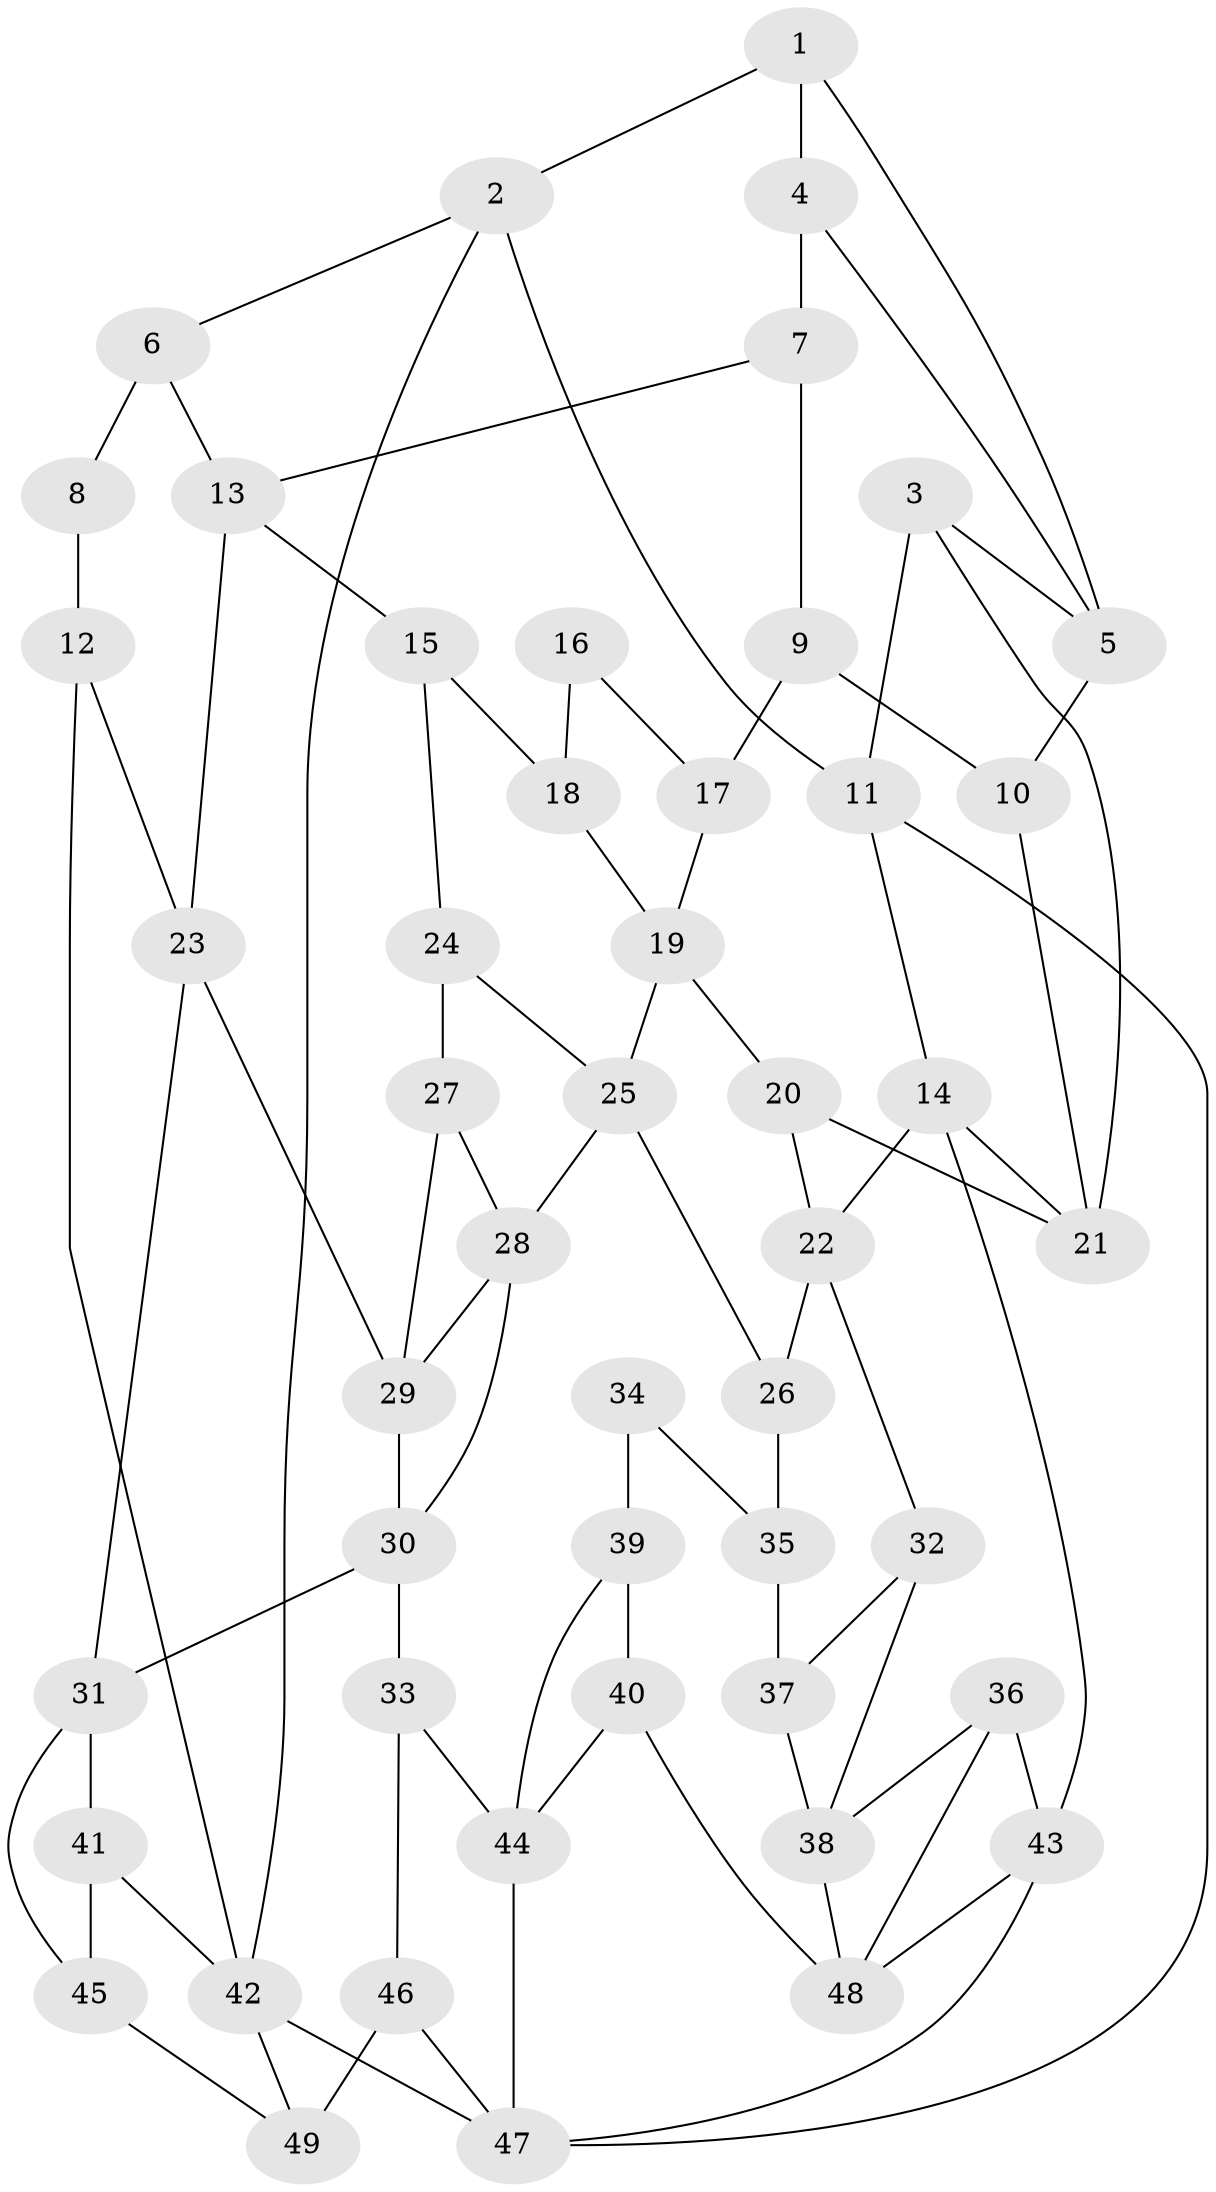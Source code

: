 // original degree distribution, {3: 0.020618556701030927, 4: 0.24742268041237114, 5: 0.5154639175257731, 6: 0.21649484536082475}
// Generated by graph-tools (version 1.1) at 2025/03/03/09/25 03:03:26]
// undirected, 49 vertices, 83 edges
graph export_dot {
graph [start="1"]
  node [color=gray90,style=filled];
  1;
  2;
  3;
  4;
  5;
  6;
  7;
  8;
  9;
  10;
  11;
  12;
  13;
  14;
  15;
  16;
  17;
  18;
  19;
  20;
  21;
  22;
  23;
  24;
  25;
  26;
  27;
  28;
  29;
  30;
  31;
  32;
  33;
  34;
  35;
  36;
  37;
  38;
  39;
  40;
  41;
  42;
  43;
  44;
  45;
  46;
  47;
  48;
  49;
  1 -- 2 [weight=1.0];
  1 -- 4 [weight=1.0];
  1 -- 5 [weight=1.0];
  2 -- 6 [weight=1.0];
  2 -- 11 [weight=1.0];
  2 -- 42 [weight=1.0];
  3 -- 5 [weight=1.0];
  3 -- 11 [weight=1.0];
  3 -- 21 [weight=1.0];
  4 -- 5 [weight=1.0];
  4 -- 7 [weight=2.0];
  5 -- 10 [weight=1.0];
  6 -- 8 [weight=2.0];
  6 -- 13 [weight=1.0];
  7 -- 9 [weight=1.0];
  7 -- 13 [weight=1.0];
  8 -- 12 [weight=2.0];
  9 -- 10 [weight=1.0];
  9 -- 17 [weight=2.0];
  10 -- 21 [weight=1.0];
  11 -- 14 [weight=1.0];
  11 -- 47 [weight=1.0];
  12 -- 23 [weight=1.0];
  12 -- 42 [weight=1.0];
  13 -- 15 [weight=1.0];
  13 -- 23 [weight=1.0];
  14 -- 21 [weight=1.0];
  14 -- 22 [weight=1.0];
  14 -- 43 [weight=1.0];
  15 -- 18 [weight=1.0];
  15 -- 24 [weight=1.0];
  16 -- 17 [weight=1.0];
  16 -- 18 [weight=2.0];
  17 -- 19 [weight=1.0];
  18 -- 19 [weight=1.0];
  19 -- 20 [weight=1.0];
  19 -- 25 [weight=1.0];
  20 -- 21 [weight=1.0];
  20 -- 22 [weight=1.0];
  22 -- 26 [weight=1.0];
  22 -- 32 [weight=1.0];
  23 -- 29 [weight=1.0];
  23 -- 31 [weight=1.0];
  24 -- 25 [weight=1.0];
  24 -- 27 [weight=2.0];
  25 -- 26 [weight=1.0];
  25 -- 28 [weight=1.0];
  26 -- 35 [weight=1.0];
  27 -- 28 [weight=1.0];
  27 -- 29 [weight=1.0];
  28 -- 29 [weight=1.0];
  28 -- 30 [weight=1.0];
  29 -- 30 [weight=1.0];
  30 -- 31 [weight=1.0];
  30 -- 33 [weight=1.0];
  31 -- 41 [weight=1.0];
  31 -- 45 [weight=1.0];
  32 -- 37 [weight=1.0];
  32 -- 38 [weight=1.0];
  33 -- 44 [weight=1.0];
  33 -- 46 [weight=1.0];
  34 -- 35 [weight=1.0];
  34 -- 39 [weight=2.0];
  35 -- 37 [weight=2.0];
  36 -- 38 [weight=1.0];
  36 -- 43 [weight=1.0];
  36 -- 48 [weight=1.0];
  37 -- 38 [weight=1.0];
  38 -- 48 [weight=1.0];
  39 -- 40 [weight=1.0];
  39 -- 44 [weight=1.0];
  40 -- 44 [weight=1.0];
  40 -- 48 [weight=1.0];
  41 -- 42 [weight=2.0];
  41 -- 45 [weight=2.0];
  42 -- 47 [weight=1.0];
  42 -- 49 [weight=1.0];
  43 -- 47 [weight=1.0];
  43 -- 48 [weight=1.0];
  44 -- 47 [weight=1.0];
  45 -- 49 [weight=1.0];
  46 -- 47 [weight=1.0];
  46 -- 49 [weight=2.0];
}
